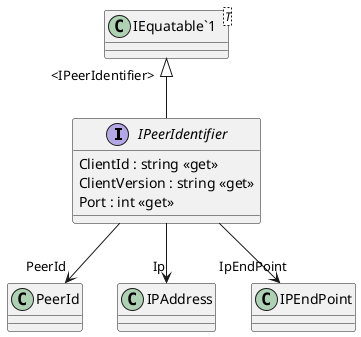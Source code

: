 @startuml
interface IPeerIdentifier {
    ClientId : string <<get>>
    ClientVersion : string <<get>>
    Port : int <<get>>
}
class "IEquatable`1"<T> {
}
"IEquatable`1" "<IPeerIdentifier>" <|-- IPeerIdentifier
IPeerIdentifier --> "PeerId" PeerId
IPeerIdentifier --> "Ip" IPAddress
IPeerIdentifier --> "IpEndPoint" IPEndPoint
@enduml

